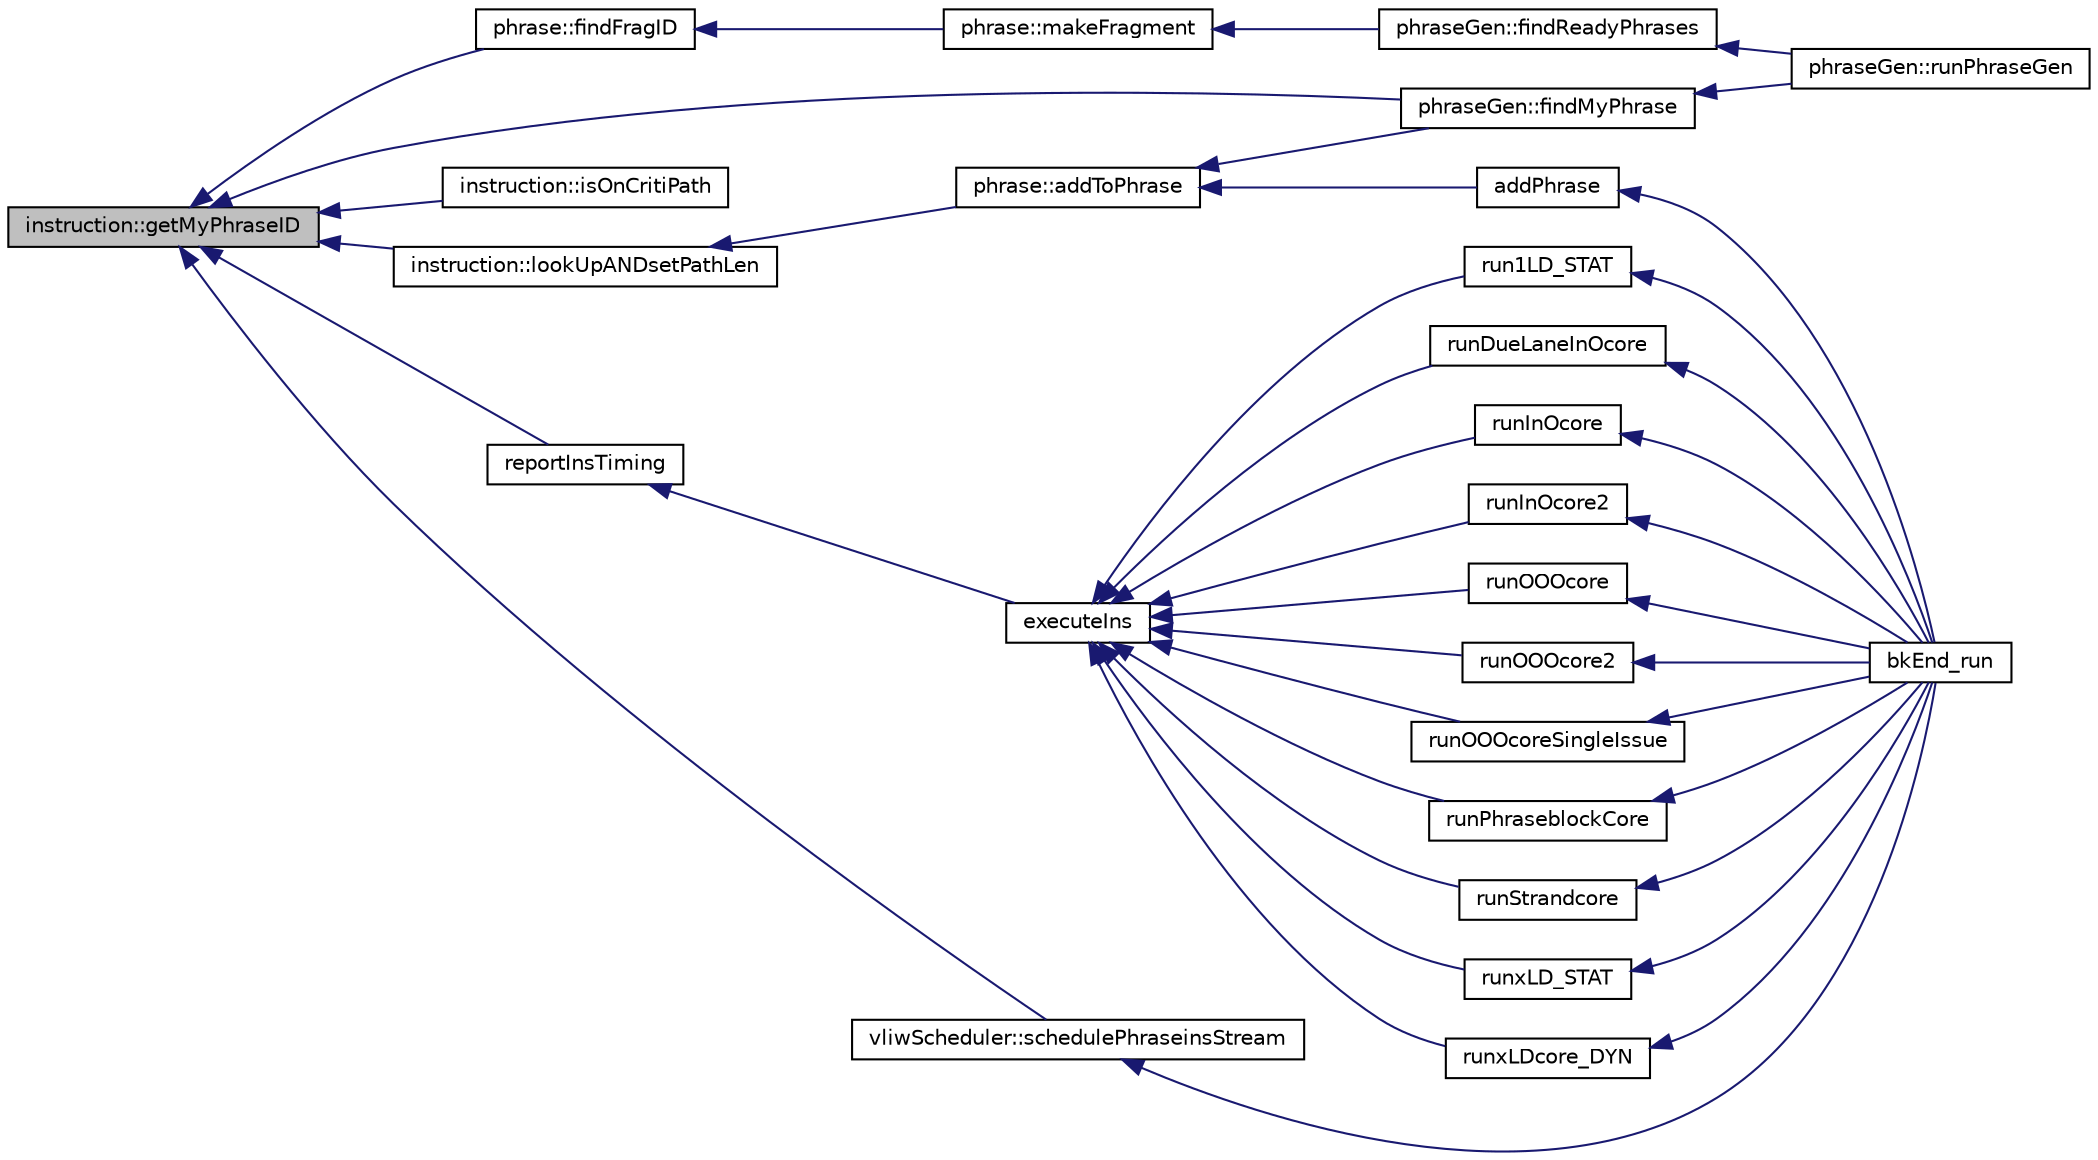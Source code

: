 digraph G
{
  edge [fontname="Helvetica",fontsize="10",labelfontname="Helvetica",labelfontsize="10"];
  node [fontname="Helvetica",fontsize="10",shape=record];
  rankdir=LR;
  Node1 [label="instruction::getMyPhraseID",height=0.2,width=0.4,color="black", fillcolor="grey75", style="filled" fontcolor="black"];
  Node1 -> Node2 [dir=back,color="midnightblue",fontsize="10",style="solid"];
  Node2 [label="phrase::findFragID",height=0.2,width=0.4,color="black", fillcolor="white", style="filled",URL="$classphrase.html#a9a8d1a98b5fce63230b715ca6ac281ef"];
  Node2 -> Node3 [dir=back,color="midnightblue",fontsize="10",style="solid"];
  Node3 [label="phrase::makeFragment",height=0.2,width=0.4,color="black", fillcolor="white", style="filled",URL="$classphrase.html#ad596b3bf1c197e53a509dc02f41957cd"];
  Node3 -> Node4 [dir=back,color="midnightblue",fontsize="10",style="solid"];
  Node4 [label="phraseGen::findReadyPhrases",height=0.2,width=0.4,color="black", fillcolor="white", style="filled",URL="$classphraseGen.html#ab1fd52686e66bea06bd08d7fc8a4eb23"];
  Node4 -> Node5 [dir=back,color="midnightblue",fontsize="10",style="solid"];
  Node5 [label="phraseGen::runPhraseGen",height=0.2,width=0.4,color="black", fillcolor="white", style="filled",URL="$classphraseGen.html#a27c8b0d81592bc45e7f25e9cb7a4d1c4"];
  Node1 -> Node6 [dir=back,color="midnightblue",fontsize="10",style="solid"];
  Node6 [label="phraseGen::findMyPhrase",height=0.2,width=0.4,color="black", fillcolor="white", style="filled",URL="$classphraseGen.html#a04d54cfe18dfef407499f3e6829c32d3"];
  Node6 -> Node5 [dir=back,color="midnightblue",fontsize="10",style="solid"];
  Node1 -> Node7 [dir=back,color="midnightblue",fontsize="10",style="solid"];
  Node7 [label="instruction::isOnCritiPath",height=0.2,width=0.4,color="black", fillcolor="white", style="filled",URL="$classinstruction.html#ae047caa60b7297cd7b07fa773003ba71"];
  Node1 -> Node8 [dir=back,color="midnightblue",fontsize="10",style="solid"];
  Node8 [label="instruction::lookUpANDsetPathLen",height=0.2,width=0.4,color="black", fillcolor="white", style="filled",URL="$classinstruction.html#aad7cdb8a4cb4aa3f6fa92ceba462a106"];
  Node8 -> Node9 [dir=back,color="midnightblue",fontsize="10",style="solid"];
  Node9 [label="phrase::addToPhrase",height=0.2,width=0.4,color="black", fillcolor="white", style="filled",URL="$classphrase.html#a747fdf8e7ac40b4bad71d20129ae0e73"];
  Node9 -> Node10 [dir=back,color="midnightblue",fontsize="10",style="solid"];
  Node10 [label="addPhrase",height=0.2,width=0.4,color="black", fillcolor="white", style="filled",URL="$bkEnd_8cpp.html#a73b0a124e04ab7ad583a8ad063d501c5"];
  Node10 -> Node11 [dir=back,color="midnightblue",fontsize="10",style="solid"];
  Node11 [label="bkEnd_run",height=0.2,width=0.4,color="black", fillcolor="white", style="filled",URL="$bkEnd_8h.html#a0de885ce07273f37e162ecb0e63ec95d"];
  Node9 -> Node6 [dir=back,color="midnightblue",fontsize="10",style="solid"];
  Node1 -> Node12 [dir=back,color="midnightblue",fontsize="10",style="solid"];
  Node12 [label="reportInsTiming",height=0.2,width=0.4,color="black", fillcolor="white", style="filled",URL="$bkEnd_8cpp.html#a28571fa314c00095dc96822adb0dd144"];
  Node12 -> Node13 [dir=back,color="midnightblue",fontsize="10",style="solid"];
  Node13 [label="executeIns",height=0.2,width=0.4,color="black", fillcolor="white", style="filled",URL="$bkEnd_8cpp.html#a71f0f1c12b63efb040d2ab4a920e02d5"];
  Node13 -> Node14 [dir=back,color="midnightblue",fontsize="10",style="solid"];
  Node14 [label="run1LD_STAT",height=0.2,width=0.4,color="black", fillcolor="white", style="filled",URL="$bkEnd_8cpp.html#a97c39e40275c8b88452f484247c641e6"];
  Node14 -> Node11 [dir=back,color="midnightblue",fontsize="10",style="solid"];
  Node13 -> Node15 [dir=back,color="midnightblue",fontsize="10",style="solid"];
  Node15 [label="runDueLaneInOcore",height=0.2,width=0.4,color="black", fillcolor="white", style="filled",URL="$bkEnd_8cpp.html#ace2244168da67b24c25de5eeb8e324e7"];
  Node15 -> Node11 [dir=back,color="midnightblue",fontsize="10",style="solid"];
  Node13 -> Node16 [dir=back,color="midnightblue",fontsize="10",style="solid"];
  Node16 [label="runInOcore",height=0.2,width=0.4,color="black", fillcolor="white", style="filled",URL="$bkEnd_8cpp.html#a08f23b53db9ac916db6ee3b82c8a80a9"];
  Node16 -> Node11 [dir=back,color="midnightblue",fontsize="10",style="solid"];
  Node13 -> Node17 [dir=back,color="midnightblue",fontsize="10",style="solid"];
  Node17 [label="runInOcore2",height=0.2,width=0.4,color="black", fillcolor="white", style="filled",URL="$bkEnd_8cpp.html#ac12de6e25fc3f32a278fbc174b77bcf8"];
  Node17 -> Node11 [dir=back,color="midnightblue",fontsize="10",style="solid"];
  Node13 -> Node18 [dir=back,color="midnightblue",fontsize="10",style="solid"];
  Node18 [label="runOOOcore",height=0.2,width=0.4,color="black", fillcolor="white", style="filled",URL="$bkEnd_8cpp.html#a0048e706dd30cad67418041c870d1850"];
  Node18 -> Node11 [dir=back,color="midnightblue",fontsize="10",style="solid"];
  Node13 -> Node19 [dir=back,color="midnightblue",fontsize="10",style="solid"];
  Node19 [label="runOOOcore2",height=0.2,width=0.4,color="black", fillcolor="white", style="filled",URL="$bkEnd_8cpp.html#a1e86a57f718ccc5c785cb2f69e4eb150"];
  Node19 -> Node11 [dir=back,color="midnightblue",fontsize="10",style="solid"];
  Node13 -> Node20 [dir=back,color="midnightblue",fontsize="10",style="solid"];
  Node20 [label="runOOOcoreSingleIssue",height=0.2,width=0.4,color="black", fillcolor="white", style="filled",URL="$bkEnd_8cpp.html#a10447d26aeb9ab403590f64c71683174"];
  Node20 -> Node11 [dir=back,color="midnightblue",fontsize="10",style="solid"];
  Node13 -> Node21 [dir=back,color="midnightblue",fontsize="10",style="solid"];
  Node21 [label="runPhraseblockCore",height=0.2,width=0.4,color="black", fillcolor="white", style="filled",URL="$bkEnd_8cpp.html#a6ce7251cbd93290a7c6774649b96b166"];
  Node21 -> Node11 [dir=back,color="midnightblue",fontsize="10",style="solid"];
  Node13 -> Node22 [dir=back,color="midnightblue",fontsize="10",style="solid"];
  Node22 [label="runStrandcore",height=0.2,width=0.4,color="black", fillcolor="white", style="filled",URL="$bkEnd_8cpp.html#a72051851d4c12247aaab4ed481b9c2d1"];
  Node22 -> Node11 [dir=back,color="midnightblue",fontsize="10",style="solid"];
  Node13 -> Node23 [dir=back,color="midnightblue",fontsize="10",style="solid"];
  Node23 [label="runxLD_STAT",height=0.2,width=0.4,color="black", fillcolor="white", style="filled",URL="$bkEnd_8cpp.html#a63d6bd6a56d403ccb003d08d98681a3b"];
  Node23 -> Node11 [dir=back,color="midnightblue",fontsize="10",style="solid"];
  Node13 -> Node24 [dir=back,color="midnightblue",fontsize="10",style="solid"];
  Node24 [label="runxLDcore_DYN",height=0.2,width=0.4,color="black", fillcolor="white", style="filled",URL="$bkEnd_8cpp.html#a00dd14f5dbcba28599ade0a3d5c47091"];
  Node24 -> Node11 [dir=back,color="midnightblue",fontsize="10",style="solid"];
  Node1 -> Node25 [dir=back,color="midnightblue",fontsize="10",style="solid"];
  Node25 [label="vliwScheduler::schedulePhraseinsStream",height=0.2,width=0.4,color="black", fillcolor="white", style="filled",URL="$classvliwScheduler.html#a5abce2c71dce559d07f8f5de8f04c146"];
  Node25 -> Node11 [dir=back,color="midnightblue",fontsize="10",style="solid"];
}

